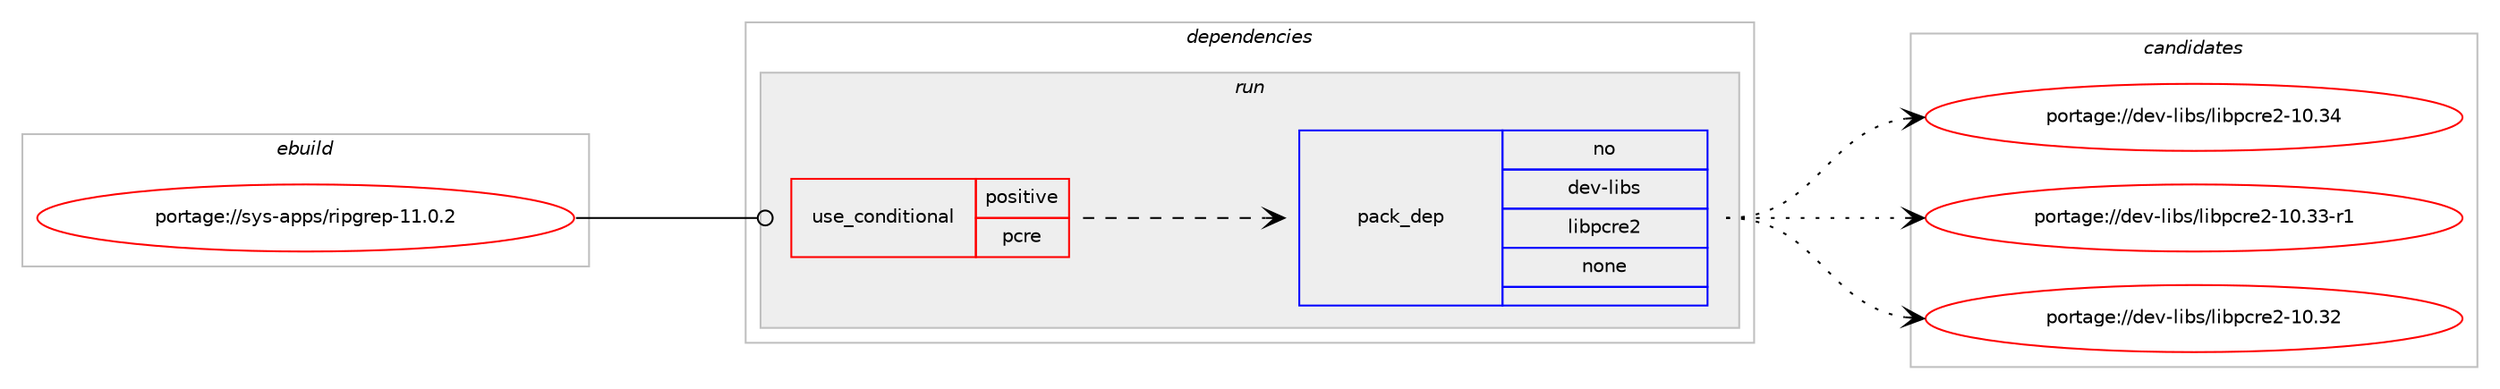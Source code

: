 digraph prolog {

# *************
# Graph options
# *************

newrank=true;
concentrate=true;
compound=true;
graph [rankdir=LR,fontname=Helvetica,fontsize=10,ranksep=1.5];#, ranksep=2.5, nodesep=0.2];
edge  [arrowhead=vee];
node  [fontname=Helvetica,fontsize=10];

# **********
# The ebuild
# **********

subgraph cluster_leftcol {
color=gray;
rank=same;
label=<<i>ebuild</i>>;
id [label="portage://sys-apps/ripgrep-11.0.2", color=red, width=4, href="../sys-apps/ripgrep-11.0.2.svg"];
}

# ****************
# The dependencies
# ****************

subgraph cluster_midcol {
color=gray;
label=<<i>dependencies</i>>;
subgraph cluster_compile {
fillcolor="#eeeeee";
style=filled;
label=<<i>compile</i>>;
}
subgraph cluster_compileandrun {
fillcolor="#eeeeee";
style=filled;
label=<<i>compile and run</i>>;
}
subgraph cluster_run {
fillcolor="#eeeeee";
style=filled;
label=<<i>run</i>>;
subgraph cond2104 {
dependency12512 [label=<<TABLE BORDER="0" CELLBORDER="1" CELLSPACING="0" CELLPADDING="4"><TR><TD ROWSPAN="3" CELLPADDING="10">use_conditional</TD></TR><TR><TD>positive</TD></TR><TR><TD>pcre</TD></TR></TABLE>>, shape=none, color=red];
subgraph pack10106 {
dependency12513 [label=<<TABLE BORDER="0" CELLBORDER="1" CELLSPACING="0" CELLPADDING="4" WIDTH="220"><TR><TD ROWSPAN="6" CELLPADDING="30">pack_dep</TD></TR><TR><TD WIDTH="110">no</TD></TR><TR><TD>dev-libs</TD></TR><TR><TD>libpcre2</TD></TR><TR><TD>none</TD></TR><TR><TD></TD></TR></TABLE>>, shape=none, color=blue];
}
dependency12512:e -> dependency12513:w [weight=20,style="dashed",arrowhead="vee"];
}
id:e -> dependency12512:w [weight=20,style="solid",arrowhead="odot"];
}
}

# **************
# The candidates
# **************

subgraph cluster_choices {
rank=same;
color=gray;
label=<<i>candidates</i>>;

subgraph choice10106 {
color=black;
nodesep=1;
choice100101118451081059811547108105981129911410150454948465152 [label="portage://dev-libs/libpcre2-10.34", color=red, width=4,href="../dev-libs/libpcre2-10.34.svg"];
choice1001011184510810598115471081059811299114101504549484651514511449 [label="portage://dev-libs/libpcre2-10.33-r1", color=red, width=4,href="../dev-libs/libpcre2-10.33-r1.svg"];
choice100101118451081059811547108105981129911410150454948465150 [label="portage://dev-libs/libpcre2-10.32", color=red, width=4,href="../dev-libs/libpcre2-10.32.svg"];
dependency12513:e -> choice100101118451081059811547108105981129911410150454948465152:w [style=dotted,weight="100"];
dependency12513:e -> choice1001011184510810598115471081059811299114101504549484651514511449:w [style=dotted,weight="100"];
dependency12513:e -> choice100101118451081059811547108105981129911410150454948465150:w [style=dotted,weight="100"];
}
}

}
